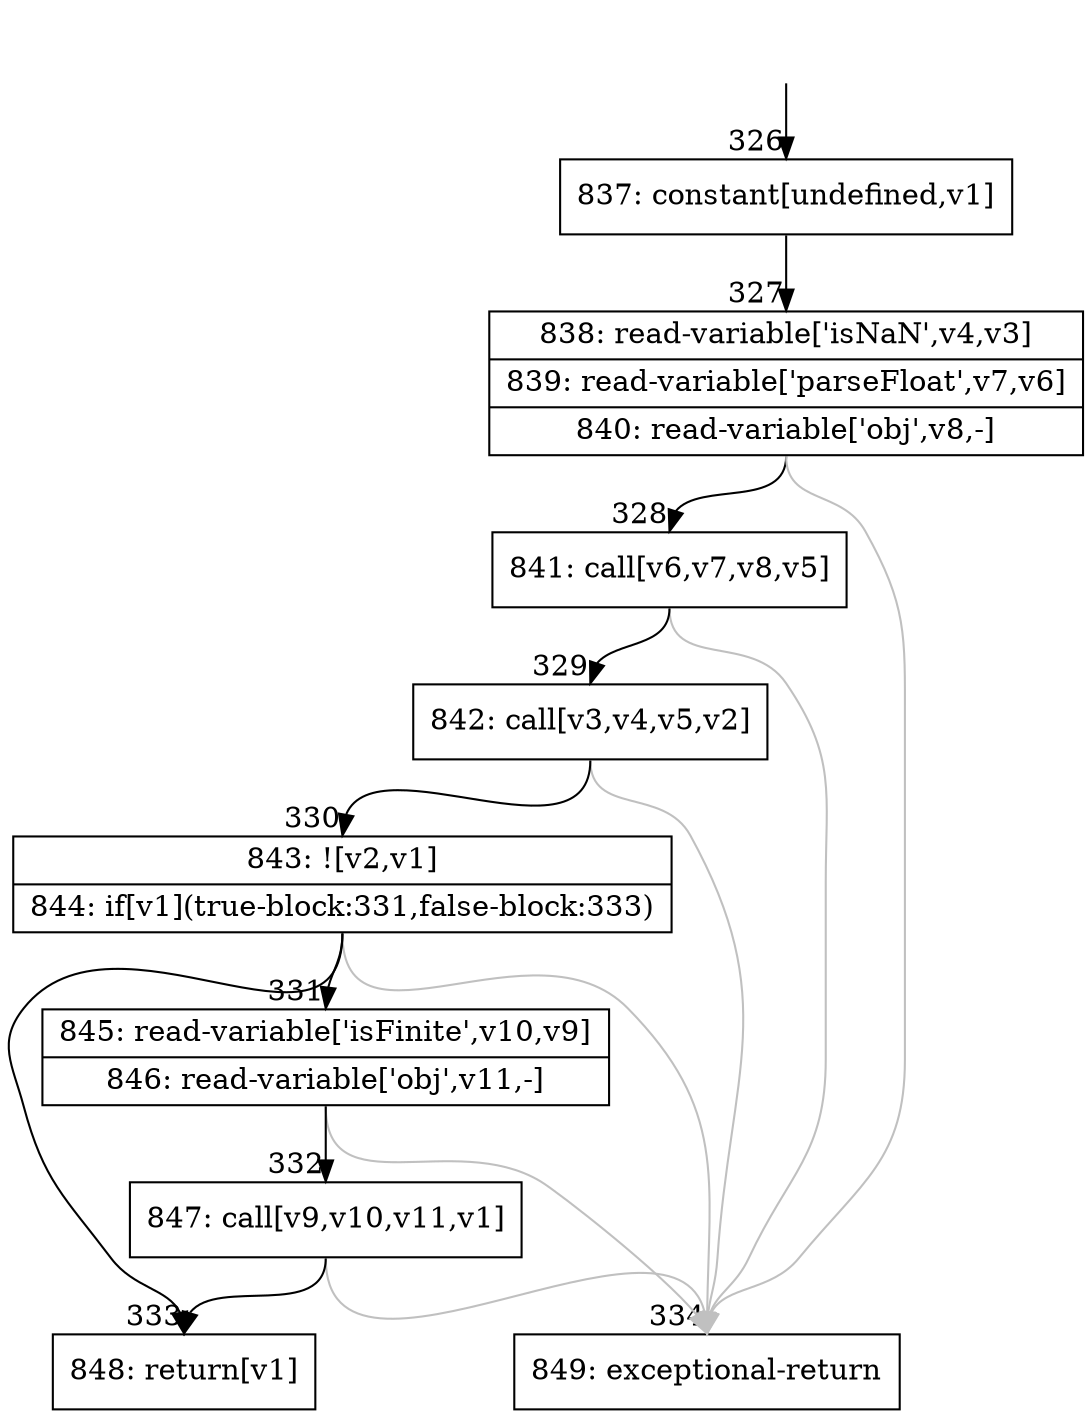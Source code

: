 digraph {
rankdir="TD"
BB_entry27[shape=none,label=""];
BB_entry27 -> BB326 [tailport=s, headport=n, headlabel="    326"]
BB326 [shape=record label="{837: constant[undefined,v1]}" ] 
BB326 -> BB327 [tailport=s, headport=n, headlabel="      327"]
BB327 [shape=record label="{838: read-variable['isNaN',v4,v3]|839: read-variable['parseFloat',v7,v6]|840: read-variable['obj',v8,-]}" ] 
BB327 -> BB328 [tailport=s, headport=n, headlabel="      328"]
BB327 -> BB334 [tailport=s, headport=n, color=gray, headlabel="      334"]
BB328 [shape=record label="{841: call[v6,v7,v8,v5]}" ] 
BB328 -> BB329 [tailport=s, headport=n, headlabel="      329"]
BB328 -> BB334 [tailport=s, headport=n, color=gray]
BB329 [shape=record label="{842: call[v3,v4,v5,v2]}" ] 
BB329 -> BB330 [tailport=s, headport=n, headlabel="      330"]
BB329 -> BB334 [tailport=s, headport=n, color=gray]
BB330 [shape=record label="{843: ![v2,v1]|844: if[v1](true-block:331,false-block:333)}" ] 
BB330 -> BB333 [tailport=s, headport=n, headlabel="      333"]
BB330 -> BB331 [tailport=s, headport=n, headlabel="      331"]
BB330 -> BB334 [tailport=s, headport=n, color=gray]
BB331 [shape=record label="{845: read-variable['isFinite',v10,v9]|846: read-variable['obj',v11,-]}" ] 
BB331 -> BB332 [tailport=s, headport=n, headlabel="      332"]
BB331 -> BB334 [tailport=s, headport=n, color=gray]
BB332 [shape=record label="{847: call[v9,v10,v11,v1]}" ] 
BB332 -> BB333 [tailport=s, headport=n]
BB332 -> BB334 [tailport=s, headport=n, color=gray]
BB333 [shape=record label="{848: return[v1]}" ] 
BB334 [shape=record label="{849: exceptional-return}" ] 
}
